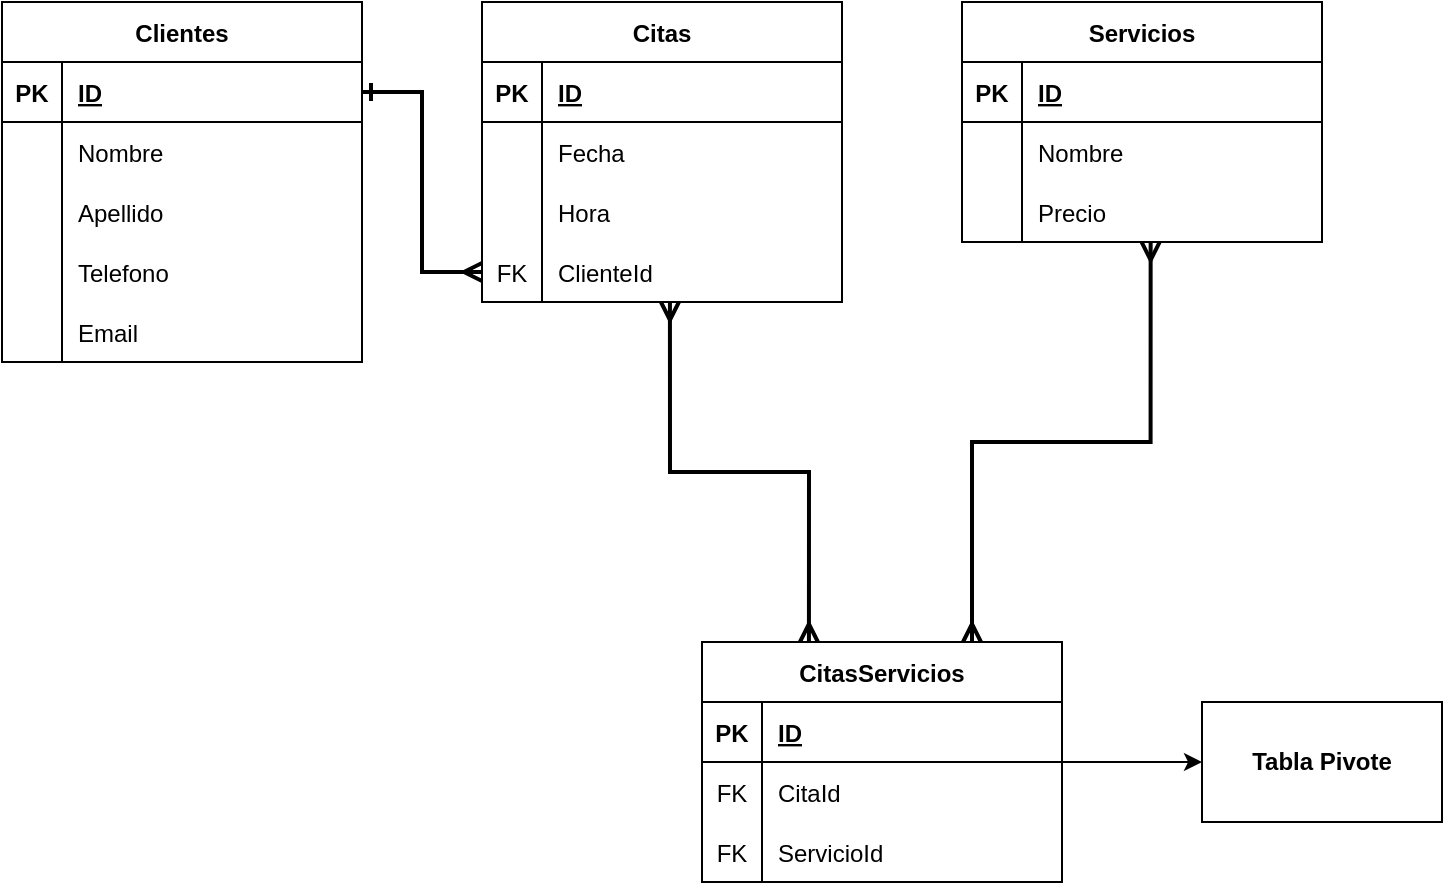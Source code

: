 <mxfile>
    <diagram id="qZm7wLkYJEuihfIhGAAv" name="Pag1-ER">
        <mxGraphModel dx="863" dy="577" grid="1" gridSize="10" guides="1" tooltips="1" connect="1" arrows="1" fold="1" page="1" pageScale="1" pageWidth="827" pageHeight="1169" math="0" shadow="0">
            <root>
                <mxCell id="0"/>
                <mxCell id="1" parent="0"/>
                <mxCell id="Zo0kbASlzvTw_MrBJwo4-38" value="" style="edgeStyle=entityRelationEdgeStyle;rounded=0;orthogonalLoop=1;jettySize=auto;html=1;endArrow=ERmany;endFill=0;startArrow=ERone;startFill=0;jumpSize=6;strokeWidth=2;" parent="1" source="Zo0kbASlzvTw_MrBJwo4-2" target="Zo0kbASlzvTw_MrBJwo4-32" edge="1">
                    <mxGeometry relative="1" as="geometry"/>
                </mxCell>
                <mxCell id="Zo0kbASlzvTw_MrBJwo4-1" value="Clientes" style="shape=table;startSize=30;container=1;collapsible=1;childLayout=tableLayout;fixedRows=1;rowLines=0;fontStyle=1;align=center;resizeLast=1;" parent="1" vertex="1">
                    <mxGeometry x="20" y="40" width="180" height="180" as="geometry"/>
                </mxCell>
                <mxCell id="Zo0kbASlzvTw_MrBJwo4-2" value="" style="shape=tableRow;horizontal=0;startSize=0;swimlaneHead=0;swimlaneBody=0;fillColor=none;collapsible=0;dropTarget=0;points=[[0,0.5],[1,0.5]];portConstraint=eastwest;top=0;left=0;right=0;bottom=1;" parent="Zo0kbASlzvTw_MrBJwo4-1" vertex="1">
                    <mxGeometry y="30" width="180" height="30" as="geometry"/>
                </mxCell>
                <mxCell id="Zo0kbASlzvTw_MrBJwo4-3" value="PK" style="shape=partialRectangle;connectable=0;fillColor=none;top=0;left=0;bottom=0;right=0;fontStyle=1;overflow=hidden;" parent="Zo0kbASlzvTw_MrBJwo4-2" vertex="1">
                    <mxGeometry width="30" height="30" as="geometry">
                        <mxRectangle width="30" height="30" as="alternateBounds"/>
                    </mxGeometry>
                </mxCell>
                <mxCell id="Zo0kbASlzvTw_MrBJwo4-4" value="ID" style="shape=partialRectangle;connectable=0;fillColor=none;top=0;left=0;bottom=0;right=0;align=left;spacingLeft=6;fontStyle=5;overflow=hidden;" parent="Zo0kbASlzvTw_MrBJwo4-2" vertex="1">
                    <mxGeometry x="30" width="150" height="30" as="geometry">
                        <mxRectangle width="150" height="30" as="alternateBounds"/>
                    </mxGeometry>
                </mxCell>
                <mxCell id="Zo0kbASlzvTw_MrBJwo4-5" value="" style="shape=tableRow;horizontal=0;startSize=0;swimlaneHead=0;swimlaneBody=0;fillColor=none;collapsible=0;dropTarget=0;points=[[0,0.5],[1,0.5]];portConstraint=eastwest;top=0;left=0;right=0;bottom=0;" parent="Zo0kbASlzvTw_MrBJwo4-1" vertex="1">
                    <mxGeometry y="60" width="180" height="30" as="geometry"/>
                </mxCell>
                <mxCell id="Zo0kbASlzvTw_MrBJwo4-6" value="" style="shape=partialRectangle;connectable=0;fillColor=none;top=0;left=0;bottom=0;right=0;editable=1;overflow=hidden;" parent="Zo0kbASlzvTw_MrBJwo4-5" vertex="1">
                    <mxGeometry width="30" height="30" as="geometry">
                        <mxRectangle width="30" height="30" as="alternateBounds"/>
                    </mxGeometry>
                </mxCell>
                <mxCell id="Zo0kbASlzvTw_MrBJwo4-7" value="Nombre " style="shape=partialRectangle;connectable=0;fillColor=none;top=0;left=0;bottom=0;right=0;align=left;spacingLeft=6;overflow=hidden;" parent="Zo0kbASlzvTw_MrBJwo4-5" vertex="1">
                    <mxGeometry x="30" width="150" height="30" as="geometry">
                        <mxRectangle width="150" height="30" as="alternateBounds"/>
                    </mxGeometry>
                </mxCell>
                <mxCell id="Zo0kbASlzvTw_MrBJwo4-8" value="" style="shape=tableRow;horizontal=0;startSize=0;swimlaneHead=0;swimlaneBody=0;fillColor=none;collapsible=0;dropTarget=0;points=[[0,0.5],[1,0.5]];portConstraint=eastwest;top=0;left=0;right=0;bottom=0;" parent="Zo0kbASlzvTw_MrBJwo4-1" vertex="1">
                    <mxGeometry y="90" width="180" height="30" as="geometry"/>
                </mxCell>
                <mxCell id="Zo0kbASlzvTw_MrBJwo4-9" value="" style="shape=partialRectangle;connectable=0;fillColor=none;top=0;left=0;bottom=0;right=0;editable=1;overflow=hidden;" parent="Zo0kbASlzvTw_MrBJwo4-8" vertex="1">
                    <mxGeometry width="30" height="30" as="geometry">
                        <mxRectangle width="30" height="30" as="alternateBounds"/>
                    </mxGeometry>
                </mxCell>
                <mxCell id="Zo0kbASlzvTw_MrBJwo4-10" value="Apellido" style="shape=partialRectangle;connectable=0;fillColor=none;top=0;left=0;bottom=0;right=0;align=left;spacingLeft=6;overflow=hidden;" parent="Zo0kbASlzvTw_MrBJwo4-8" vertex="1">
                    <mxGeometry x="30" width="150" height="30" as="geometry">
                        <mxRectangle width="150" height="30" as="alternateBounds"/>
                    </mxGeometry>
                </mxCell>
                <mxCell id="Zo0kbASlzvTw_MrBJwo4-11" value="" style="shape=tableRow;horizontal=0;startSize=0;swimlaneHead=0;swimlaneBody=0;fillColor=none;collapsible=0;dropTarget=0;points=[[0,0.5],[1,0.5]];portConstraint=eastwest;top=0;left=0;right=0;bottom=0;" parent="Zo0kbASlzvTw_MrBJwo4-1" vertex="1">
                    <mxGeometry y="120" width="180" height="30" as="geometry"/>
                </mxCell>
                <mxCell id="Zo0kbASlzvTw_MrBJwo4-12" value="" style="shape=partialRectangle;connectable=0;fillColor=none;top=0;left=0;bottom=0;right=0;editable=1;overflow=hidden;" parent="Zo0kbASlzvTw_MrBJwo4-11" vertex="1">
                    <mxGeometry width="30" height="30" as="geometry">
                        <mxRectangle width="30" height="30" as="alternateBounds"/>
                    </mxGeometry>
                </mxCell>
                <mxCell id="Zo0kbASlzvTw_MrBJwo4-13" value="Telefono" style="shape=partialRectangle;connectable=0;fillColor=none;top=0;left=0;bottom=0;right=0;align=left;spacingLeft=6;overflow=hidden;" parent="Zo0kbASlzvTw_MrBJwo4-11" vertex="1">
                    <mxGeometry x="30" width="150" height="30" as="geometry">
                        <mxRectangle width="150" height="30" as="alternateBounds"/>
                    </mxGeometry>
                </mxCell>
                <mxCell id="Zo0kbASlzvTw_MrBJwo4-19" value="" style="shape=tableRow;horizontal=0;startSize=0;swimlaneHead=0;swimlaneBody=0;fillColor=none;collapsible=0;dropTarget=0;points=[[0,0.5],[1,0.5]];portConstraint=eastwest;top=0;left=0;right=0;bottom=0;" parent="Zo0kbASlzvTw_MrBJwo4-1" vertex="1">
                    <mxGeometry y="150" width="180" height="30" as="geometry"/>
                </mxCell>
                <mxCell id="Zo0kbASlzvTw_MrBJwo4-20" value="" style="shape=partialRectangle;connectable=0;fillColor=none;top=0;left=0;bottom=0;right=0;editable=1;overflow=hidden;" parent="Zo0kbASlzvTw_MrBJwo4-19" vertex="1">
                    <mxGeometry width="30" height="30" as="geometry">
                        <mxRectangle width="30" height="30" as="alternateBounds"/>
                    </mxGeometry>
                </mxCell>
                <mxCell id="Zo0kbASlzvTw_MrBJwo4-21" value="Email" style="shape=partialRectangle;connectable=0;fillColor=none;top=0;left=0;bottom=0;right=0;align=left;spacingLeft=6;overflow=hidden;" parent="Zo0kbASlzvTw_MrBJwo4-19" vertex="1">
                    <mxGeometry x="30" width="150" height="30" as="geometry">
                        <mxRectangle width="150" height="30" as="alternateBounds"/>
                    </mxGeometry>
                </mxCell>
                <mxCell id="Zo0kbASlzvTw_MrBJwo4-53" value="" style="edgeStyle=orthogonalEdgeStyle;rounded=0;orthogonalLoop=1;jettySize=auto;html=1;startArrow=ERmany;startFill=0;endArrow=ERmany;endFill=0;exitX=0.522;exitY=1;exitDx=0;exitDy=0;entryX=0.297;entryY=0;entryDx=0;entryDy=0;strokeWidth=2;exitPerimeter=0;entryPerimeter=0;" parent="1" source="Zo0kbASlzvTw_MrBJwo4-32" target="Zo0kbASlzvTw_MrBJwo4-40" edge="1">
                    <mxGeometry relative="1" as="geometry"/>
                </mxCell>
                <mxCell id="Zo0kbASlzvTw_MrBJwo4-22" value="Citas" style="shape=table;startSize=30;container=1;collapsible=1;childLayout=tableLayout;fixedRows=1;rowLines=0;fontStyle=1;align=center;resizeLast=1;" parent="1" vertex="1">
                    <mxGeometry x="260" y="40" width="180" height="150" as="geometry"/>
                </mxCell>
                <mxCell id="Zo0kbASlzvTw_MrBJwo4-23" value="" style="shape=tableRow;horizontal=0;startSize=0;swimlaneHead=0;swimlaneBody=0;fillColor=none;collapsible=0;dropTarget=0;points=[[0,0.5],[1,0.5]];portConstraint=eastwest;top=0;left=0;right=0;bottom=1;" parent="Zo0kbASlzvTw_MrBJwo4-22" vertex="1">
                    <mxGeometry y="30" width="180" height="30" as="geometry"/>
                </mxCell>
                <mxCell id="Zo0kbASlzvTw_MrBJwo4-24" value="PK" style="shape=partialRectangle;connectable=0;fillColor=none;top=0;left=0;bottom=0;right=0;fontStyle=1;overflow=hidden;" parent="Zo0kbASlzvTw_MrBJwo4-23" vertex="1">
                    <mxGeometry width="30" height="30" as="geometry">
                        <mxRectangle width="30" height="30" as="alternateBounds"/>
                    </mxGeometry>
                </mxCell>
                <mxCell id="Zo0kbASlzvTw_MrBJwo4-25" value="ID" style="shape=partialRectangle;connectable=0;fillColor=none;top=0;left=0;bottom=0;right=0;align=left;spacingLeft=6;fontStyle=5;overflow=hidden;" parent="Zo0kbASlzvTw_MrBJwo4-23" vertex="1">
                    <mxGeometry x="30" width="150" height="30" as="geometry">
                        <mxRectangle width="150" height="30" as="alternateBounds"/>
                    </mxGeometry>
                </mxCell>
                <mxCell id="Zo0kbASlzvTw_MrBJwo4-26" value="" style="shape=tableRow;horizontal=0;startSize=0;swimlaneHead=0;swimlaneBody=0;fillColor=none;collapsible=0;dropTarget=0;points=[[0,0.5],[1,0.5]];portConstraint=eastwest;top=0;left=0;right=0;bottom=0;" parent="Zo0kbASlzvTw_MrBJwo4-22" vertex="1">
                    <mxGeometry y="60" width="180" height="30" as="geometry"/>
                </mxCell>
                <mxCell id="Zo0kbASlzvTw_MrBJwo4-27" value="" style="shape=partialRectangle;connectable=0;fillColor=none;top=0;left=0;bottom=0;right=0;editable=1;overflow=hidden;" parent="Zo0kbASlzvTw_MrBJwo4-26" vertex="1">
                    <mxGeometry width="30" height="30" as="geometry">
                        <mxRectangle width="30" height="30" as="alternateBounds"/>
                    </mxGeometry>
                </mxCell>
                <mxCell id="Zo0kbASlzvTw_MrBJwo4-28" value="Fecha" style="shape=partialRectangle;connectable=0;fillColor=none;top=0;left=0;bottom=0;right=0;align=left;spacingLeft=6;overflow=hidden;" parent="Zo0kbASlzvTw_MrBJwo4-26" vertex="1">
                    <mxGeometry x="30" width="150" height="30" as="geometry">
                        <mxRectangle width="150" height="30" as="alternateBounds"/>
                    </mxGeometry>
                </mxCell>
                <mxCell id="Zo0kbASlzvTw_MrBJwo4-29" value="" style="shape=tableRow;horizontal=0;startSize=0;swimlaneHead=0;swimlaneBody=0;fillColor=none;collapsible=0;dropTarget=0;points=[[0,0.5],[1,0.5]];portConstraint=eastwest;top=0;left=0;right=0;bottom=0;" parent="Zo0kbASlzvTw_MrBJwo4-22" vertex="1">
                    <mxGeometry y="90" width="180" height="30" as="geometry"/>
                </mxCell>
                <mxCell id="Zo0kbASlzvTw_MrBJwo4-30" value="" style="shape=partialRectangle;connectable=0;fillColor=none;top=0;left=0;bottom=0;right=0;editable=1;overflow=hidden;" parent="Zo0kbASlzvTw_MrBJwo4-29" vertex="1">
                    <mxGeometry width="30" height="30" as="geometry">
                        <mxRectangle width="30" height="30" as="alternateBounds"/>
                    </mxGeometry>
                </mxCell>
                <mxCell id="Zo0kbASlzvTw_MrBJwo4-31" value="Hora" style="shape=partialRectangle;connectable=0;fillColor=none;top=0;left=0;bottom=0;right=0;align=left;spacingLeft=6;overflow=hidden;" parent="Zo0kbASlzvTw_MrBJwo4-29" vertex="1">
                    <mxGeometry x="30" width="150" height="30" as="geometry">
                        <mxRectangle width="150" height="30" as="alternateBounds"/>
                    </mxGeometry>
                </mxCell>
                <mxCell id="Zo0kbASlzvTw_MrBJwo4-32" value="" style="shape=tableRow;horizontal=0;startSize=0;swimlaneHead=0;swimlaneBody=0;fillColor=none;collapsible=0;dropTarget=0;points=[[0,0.5],[1,0.5]];portConstraint=eastwest;top=0;left=0;right=0;bottom=0;" parent="Zo0kbASlzvTw_MrBJwo4-22" vertex="1">
                    <mxGeometry y="120" width="180" height="30" as="geometry"/>
                </mxCell>
                <mxCell id="Zo0kbASlzvTw_MrBJwo4-33" value="FK" style="shape=partialRectangle;connectable=0;fillColor=none;top=0;left=0;bottom=0;right=0;editable=1;overflow=hidden;" parent="Zo0kbASlzvTw_MrBJwo4-32" vertex="1">
                    <mxGeometry width="30" height="30" as="geometry">
                        <mxRectangle width="30" height="30" as="alternateBounds"/>
                    </mxGeometry>
                </mxCell>
                <mxCell id="Zo0kbASlzvTw_MrBJwo4-34" value="ClienteId" style="shape=partialRectangle;connectable=0;fillColor=none;top=0;left=0;bottom=0;right=0;align=left;spacingLeft=6;overflow=hidden;" parent="Zo0kbASlzvTw_MrBJwo4-32" vertex="1">
                    <mxGeometry x="30" width="150" height="30" as="geometry">
                        <mxRectangle width="150" height="30" as="alternateBounds"/>
                    </mxGeometry>
                </mxCell>
                <mxCell id="4" value="" style="edgeStyle=orthogonalEdgeStyle;html=1;" edge="1" parent="1" source="Zo0kbASlzvTw_MrBJwo4-40" target="3">
                    <mxGeometry relative="1" as="geometry"/>
                </mxCell>
                <mxCell id="Zo0kbASlzvTw_MrBJwo4-40" value="CitasServicios" style="shape=table;startSize=30;container=1;collapsible=1;childLayout=tableLayout;fixedRows=1;rowLines=0;fontStyle=1;align=center;resizeLast=1;" parent="1" vertex="1">
                    <mxGeometry x="370" y="360" width="180" height="120" as="geometry"/>
                </mxCell>
                <mxCell id="Zo0kbASlzvTw_MrBJwo4-41" value="" style="shape=tableRow;horizontal=0;startSize=0;swimlaneHead=0;swimlaneBody=0;fillColor=none;collapsible=0;dropTarget=0;points=[[0,0.5],[1,0.5]];portConstraint=eastwest;top=0;left=0;right=0;bottom=1;" parent="Zo0kbASlzvTw_MrBJwo4-40" vertex="1">
                    <mxGeometry y="30" width="180" height="30" as="geometry"/>
                </mxCell>
                <mxCell id="Zo0kbASlzvTw_MrBJwo4-42" value="PK" style="shape=partialRectangle;connectable=0;fillColor=none;top=0;left=0;bottom=0;right=0;fontStyle=1;overflow=hidden;" parent="Zo0kbASlzvTw_MrBJwo4-41" vertex="1">
                    <mxGeometry width="30" height="30" as="geometry">
                        <mxRectangle width="30" height="30" as="alternateBounds"/>
                    </mxGeometry>
                </mxCell>
                <mxCell id="Zo0kbASlzvTw_MrBJwo4-43" value="ID" style="shape=partialRectangle;connectable=0;fillColor=none;top=0;left=0;bottom=0;right=0;align=left;spacingLeft=6;fontStyle=5;overflow=hidden;" parent="Zo0kbASlzvTw_MrBJwo4-41" vertex="1">
                    <mxGeometry x="30" width="150" height="30" as="geometry">
                        <mxRectangle width="150" height="30" as="alternateBounds"/>
                    </mxGeometry>
                </mxCell>
                <mxCell id="Zo0kbASlzvTw_MrBJwo4-47" value="" style="shape=tableRow;horizontal=0;startSize=0;swimlaneHead=0;swimlaneBody=0;fillColor=none;collapsible=0;dropTarget=0;points=[[0,0.5],[1,0.5]];portConstraint=eastwest;top=0;left=0;right=0;bottom=0;" parent="Zo0kbASlzvTw_MrBJwo4-40" vertex="1">
                    <mxGeometry y="60" width="180" height="30" as="geometry"/>
                </mxCell>
                <mxCell id="Zo0kbASlzvTw_MrBJwo4-48" value="FK" style="shape=partialRectangle;connectable=0;fillColor=none;top=0;left=0;bottom=0;right=0;editable=1;overflow=hidden;" parent="Zo0kbASlzvTw_MrBJwo4-47" vertex="1">
                    <mxGeometry width="30" height="30" as="geometry">
                        <mxRectangle width="30" height="30" as="alternateBounds"/>
                    </mxGeometry>
                </mxCell>
                <mxCell id="Zo0kbASlzvTw_MrBJwo4-49" value="CitaId" style="shape=partialRectangle;connectable=0;fillColor=none;top=0;left=0;bottom=0;right=0;align=left;spacingLeft=6;overflow=hidden;" parent="Zo0kbASlzvTw_MrBJwo4-47" vertex="1">
                    <mxGeometry x="30" width="150" height="30" as="geometry">
                        <mxRectangle width="150" height="30" as="alternateBounds"/>
                    </mxGeometry>
                </mxCell>
                <mxCell id="Zo0kbASlzvTw_MrBJwo4-50" value="" style="shape=tableRow;horizontal=0;startSize=0;swimlaneHead=0;swimlaneBody=0;fillColor=none;collapsible=0;dropTarget=0;points=[[0,0.5],[1,0.5]];portConstraint=eastwest;top=0;left=0;right=0;bottom=0;" parent="Zo0kbASlzvTw_MrBJwo4-40" vertex="1">
                    <mxGeometry y="90" width="180" height="30" as="geometry"/>
                </mxCell>
                <mxCell id="Zo0kbASlzvTw_MrBJwo4-51" value="FK" style="shape=partialRectangle;connectable=0;fillColor=none;top=0;left=0;bottom=0;right=0;editable=1;overflow=hidden;" parent="Zo0kbASlzvTw_MrBJwo4-50" vertex="1">
                    <mxGeometry width="30" height="30" as="geometry">
                        <mxRectangle width="30" height="30" as="alternateBounds"/>
                    </mxGeometry>
                </mxCell>
                <mxCell id="Zo0kbASlzvTw_MrBJwo4-52" value="ServicioId" style="shape=partialRectangle;connectable=0;fillColor=none;top=0;left=0;bottom=0;right=0;align=left;spacingLeft=6;overflow=hidden;" parent="Zo0kbASlzvTw_MrBJwo4-50" vertex="1">
                    <mxGeometry x="30" width="150" height="30" as="geometry">
                        <mxRectangle width="150" height="30" as="alternateBounds"/>
                    </mxGeometry>
                </mxCell>
                <mxCell id="Zo0kbASlzvTw_MrBJwo4-54" value="Servicios" style="shape=table;startSize=30;container=1;collapsible=1;childLayout=tableLayout;fixedRows=1;rowLines=0;fontStyle=1;align=center;resizeLast=1;" parent="1" vertex="1">
                    <mxGeometry x="500" y="40" width="180" height="120" as="geometry"/>
                </mxCell>
                <mxCell id="Zo0kbASlzvTw_MrBJwo4-55" value="" style="shape=tableRow;horizontal=0;startSize=0;swimlaneHead=0;swimlaneBody=0;fillColor=none;collapsible=0;dropTarget=0;points=[[0,0.5],[1,0.5]];portConstraint=eastwest;top=0;left=0;right=0;bottom=1;" parent="Zo0kbASlzvTw_MrBJwo4-54" vertex="1">
                    <mxGeometry y="30" width="180" height="30" as="geometry"/>
                </mxCell>
                <mxCell id="Zo0kbASlzvTw_MrBJwo4-56" value="PK" style="shape=partialRectangle;connectable=0;fillColor=none;top=0;left=0;bottom=0;right=0;fontStyle=1;overflow=hidden;" parent="Zo0kbASlzvTw_MrBJwo4-55" vertex="1">
                    <mxGeometry width="30" height="30" as="geometry">
                        <mxRectangle width="30" height="30" as="alternateBounds"/>
                    </mxGeometry>
                </mxCell>
                <mxCell id="Zo0kbASlzvTw_MrBJwo4-57" value="ID" style="shape=partialRectangle;connectable=0;fillColor=none;top=0;left=0;bottom=0;right=0;align=left;spacingLeft=6;fontStyle=5;overflow=hidden;" parent="Zo0kbASlzvTw_MrBJwo4-55" vertex="1">
                    <mxGeometry x="30" width="150" height="30" as="geometry">
                        <mxRectangle width="150" height="30" as="alternateBounds"/>
                    </mxGeometry>
                </mxCell>
                <mxCell id="Zo0kbASlzvTw_MrBJwo4-58" value="" style="shape=tableRow;horizontal=0;startSize=0;swimlaneHead=0;swimlaneBody=0;fillColor=none;collapsible=0;dropTarget=0;points=[[0,0.5],[1,0.5]];portConstraint=eastwest;top=0;left=0;right=0;bottom=0;" parent="Zo0kbASlzvTw_MrBJwo4-54" vertex="1">
                    <mxGeometry y="60" width="180" height="30" as="geometry"/>
                </mxCell>
                <mxCell id="Zo0kbASlzvTw_MrBJwo4-59" value="" style="shape=partialRectangle;connectable=0;fillColor=none;top=0;left=0;bottom=0;right=0;editable=1;overflow=hidden;" parent="Zo0kbASlzvTw_MrBJwo4-58" vertex="1">
                    <mxGeometry width="30" height="30" as="geometry">
                        <mxRectangle width="30" height="30" as="alternateBounds"/>
                    </mxGeometry>
                </mxCell>
                <mxCell id="Zo0kbASlzvTw_MrBJwo4-60" value="Nombre" style="shape=partialRectangle;connectable=0;fillColor=none;top=0;left=0;bottom=0;right=0;align=left;spacingLeft=6;overflow=hidden;" parent="Zo0kbASlzvTw_MrBJwo4-58" vertex="1">
                    <mxGeometry x="30" width="150" height="30" as="geometry">
                        <mxRectangle width="150" height="30" as="alternateBounds"/>
                    </mxGeometry>
                </mxCell>
                <mxCell id="Zo0kbASlzvTw_MrBJwo4-61" value="" style="shape=tableRow;horizontal=0;startSize=0;swimlaneHead=0;swimlaneBody=0;fillColor=none;collapsible=0;dropTarget=0;points=[[0,0.5],[1,0.5]];portConstraint=eastwest;top=0;left=0;right=0;bottom=0;" parent="Zo0kbASlzvTw_MrBJwo4-54" vertex="1">
                    <mxGeometry y="90" width="180" height="30" as="geometry"/>
                </mxCell>
                <mxCell id="Zo0kbASlzvTw_MrBJwo4-62" value="" style="shape=partialRectangle;connectable=0;fillColor=none;top=0;left=0;bottom=0;right=0;editable=1;overflow=hidden;" parent="Zo0kbASlzvTw_MrBJwo4-61" vertex="1">
                    <mxGeometry width="30" height="30" as="geometry">
                        <mxRectangle width="30" height="30" as="alternateBounds"/>
                    </mxGeometry>
                </mxCell>
                <mxCell id="Zo0kbASlzvTw_MrBJwo4-63" value="Precio" style="shape=partialRectangle;connectable=0;fillColor=none;top=0;left=0;bottom=0;right=0;align=left;spacingLeft=6;overflow=hidden;" parent="Zo0kbASlzvTw_MrBJwo4-61" vertex="1">
                    <mxGeometry x="30" width="150" height="30" as="geometry">
                        <mxRectangle width="150" height="30" as="alternateBounds"/>
                    </mxGeometry>
                </mxCell>
                <mxCell id="Zo0kbASlzvTw_MrBJwo4-68" value="" style="edgeStyle=orthogonalEdgeStyle;fontSize=12;html=1;endArrow=ERmany;startArrow=ERmany;rounded=0;strokeWidth=2;exitX=0.524;exitY=1.001;exitDx=0;exitDy=0;exitPerimeter=0;entryX=0.75;entryY=0;entryDx=0;entryDy=0;" parent="1" source="Zo0kbASlzvTw_MrBJwo4-61" target="Zo0kbASlzvTw_MrBJwo4-40" edge="1">
                    <mxGeometry width="100" height="100" relative="1" as="geometry">
                        <mxPoint x="620" y="230" as="sourcePoint"/>
                        <mxPoint x="496" y="360" as="targetPoint"/>
                    </mxGeometry>
                </mxCell>
                <mxCell id="3" value="Tabla Pivote" style="whiteSpace=wrap;html=1;startSize=30;fontStyle=1;" vertex="1" parent="1">
                    <mxGeometry x="620" y="390" width="120" height="60" as="geometry"/>
                </mxCell>
            </root>
        </mxGraphModel>
    </diagram>
</mxfile>